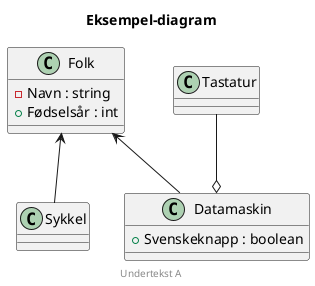 @startuml

title Eksempel-diagram
footer Undertekst A

class Folk {
    -Navn : string
    +Fødselsår : int
}
class Sykkel
class Tastatur
class Datamaskin {
    +Svenskeknapp : boolean
} 

Folk <-- Datamaskin
Folk <-- Sykkel
Tastatur --o Datamaskin

@enduml